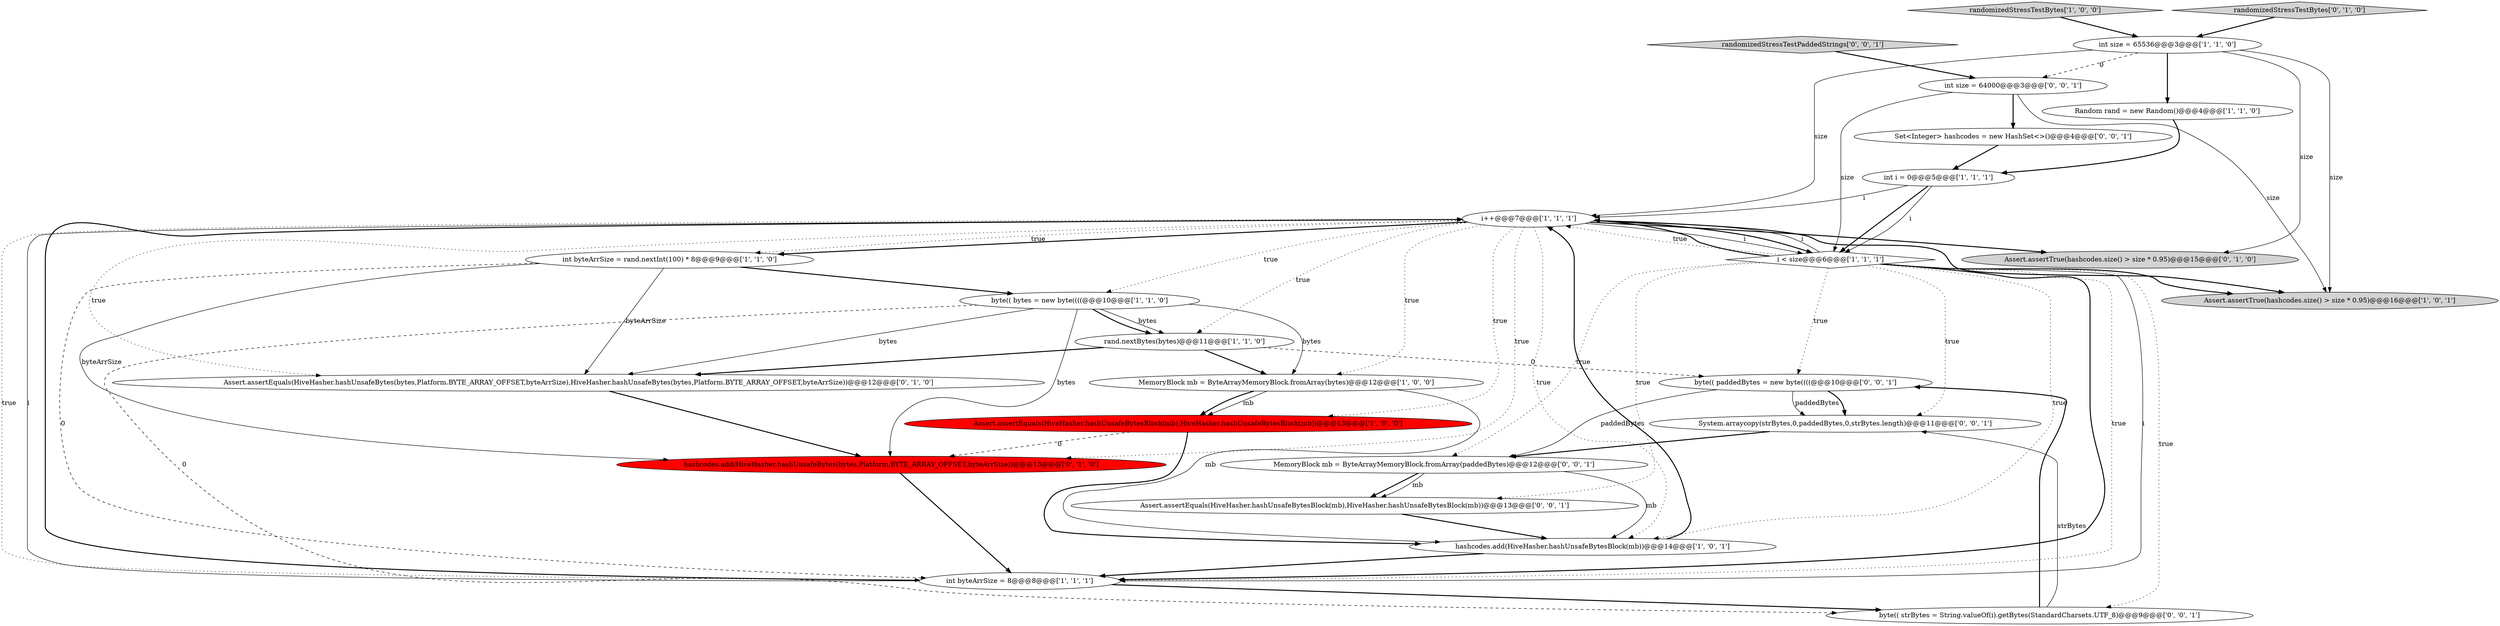 digraph {
3 [style = filled, label = "Random rand = new Random()@@@4@@@['1', '1', '0']", fillcolor = white, shape = ellipse image = "AAA0AAABBB1BBB"];
15 [style = filled, label = "Assert.assertTrue(hashcodes.size() > size * 0.95)@@@15@@@['0', '1', '0']", fillcolor = lightgray, shape = ellipse image = "AAA0AAABBB2BBB"];
5 [style = filled, label = "int size = 65536@@@3@@@['1', '1', '0']", fillcolor = white, shape = ellipse image = "AAA0AAABBB1BBB"];
19 [style = filled, label = "byte(( paddedBytes = new byte((((@@@10@@@['0', '0', '1']", fillcolor = white, shape = ellipse image = "AAA0AAABBB3BBB"];
13 [style = filled, label = "randomizedStressTestBytes['1', '0', '0']", fillcolor = lightgray, shape = diamond image = "AAA0AAABBB1BBB"];
10 [style = filled, label = "rand.nextBytes(bytes)@@@11@@@['1', '1', '0']", fillcolor = white, shape = ellipse image = "AAA0AAABBB1BBB"];
2 [style = filled, label = "Assert.assertEquals(HiveHasher.hashUnsafeBytesBlock(mb),HiveHasher.hashUnsafeBytesBlock(mb))@@@13@@@['1', '0', '0']", fillcolor = red, shape = ellipse image = "AAA1AAABBB1BBB"];
18 [style = filled, label = "int size = 64000@@@3@@@['0', '0', '1']", fillcolor = white, shape = ellipse image = "AAA0AAABBB3BBB"];
17 [style = filled, label = "hashcodes.add(HiveHasher.hashUnsafeBytes(bytes,Platform.BYTE_ARRAY_OFFSET,byteArrSize))@@@13@@@['0', '1', '0']", fillcolor = red, shape = ellipse image = "AAA1AAABBB2BBB"];
22 [style = filled, label = "System.arraycopy(strBytes,0,paddedBytes,0,strBytes.length)@@@11@@@['0', '0', '1']", fillcolor = white, shape = ellipse image = "AAA0AAABBB3BBB"];
11 [style = filled, label = "byte(( bytes = new byte((((@@@10@@@['1', '1', '0']", fillcolor = white, shape = ellipse image = "AAA0AAABBB1BBB"];
14 [style = filled, label = "randomizedStressTestBytes['0', '1', '0']", fillcolor = lightgray, shape = diamond image = "AAA0AAABBB2BBB"];
8 [style = filled, label = "int byteArrSize = rand.nextInt(100) * 8@@@9@@@['1', '1', '0']", fillcolor = white, shape = ellipse image = "AAA0AAABBB1BBB"];
25 [style = filled, label = "byte(( strBytes = String.valueOf(i).getBytes(StandardCharsets.UTF_8)@@@9@@@['0', '0', '1']", fillcolor = white, shape = ellipse image = "AAA0AAABBB3BBB"];
21 [style = filled, label = "randomizedStressTestPaddedStrings['0', '0', '1']", fillcolor = lightgray, shape = diamond image = "AAA0AAABBB3BBB"];
23 [style = filled, label = "MemoryBlock mb = ByteArrayMemoryBlock.fromArray(paddedBytes)@@@12@@@['0', '0', '1']", fillcolor = white, shape = ellipse image = "AAA0AAABBB3BBB"];
4 [style = filled, label = "int byteArrSize = 8@@@8@@@['1', '1', '1']", fillcolor = white, shape = ellipse image = "AAA0AAABBB1BBB"];
12 [style = filled, label = "MemoryBlock mb = ByteArrayMemoryBlock.fromArray(bytes)@@@12@@@['1', '0', '0']", fillcolor = white, shape = ellipse image = "AAA0AAABBB1BBB"];
24 [style = filled, label = "Assert.assertEquals(HiveHasher.hashUnsafeBytesBlock(mb),HiveHasher.hashUnsafeBytesBlock(mb))@@@13@@@['0', '0', '1']", fillcolor = white, shape = ellipse image = "AAA0AAABBB3BBB"];
0 [style = filled, label = "hashcodes.add(HiveHasher.hashUnsafeBytesBlock(mb))@@@14@@@['1', '0', '1']", fillcolor = white, shape = ellipse image = "AAA0AAABBB1BBB"];
1 [style = filled, label = "i++@@@7@@@['1', '1', '1']", fillcolor = white, shape = ellipse image = "AAA0AAABBB1BBB"];
20 [style = filled, label = "Set<Integer> hashcodes = new HashSet<>()@@@4@@@['0', '0', '1']", fillcolor = white, shape = ellipse image = "AAA0AAABBB3BBB"];
7 [style = filled, label = "Assert.assertTrue(hashcodes.size() > size * 0.95)@@@16@@@['1', '0', '1']", fillcolor = lightgray, shape = ellipse image = "AAA0AAABBB1BBB"];
6 [style = filled, label = "i < size@@@6@@@['1', '1', '1']", fillcolor = white, shape = diamond image = "AAA0AAABBB1BBB"];
9 [style = filled, label = "int i = 0@@@5@@@['1', '1', '1']", fillcolor = white, shape = ellipse image = "AAA0AAABBB1BBB"];
16 [style = filled, label = "Assert.assertEquals(HiveHasher.hashUnsafeBytes(bytes,Platform.BYTE_ARRAY_OFFSET,byteArrSize),HiveHasher.hashUnsafeBytes(bytes,Platform.BYTE_ARRAY_OFFSET,byteArrSize))@@@12@@@['0', '1', '0']", fillcolor = white, shape = ellipse image = "AAA0AAABBB2BBB"];
6->1 [style = solid, label="i"];
5->3 [style = bold, label=""];
19->22 [style = solid, label="paddedBytes"];
6->24 [style = dotted, label="true"];
12->2 [style = solid, label="mb"];
19->23 [style = solid, label="paddedBytes"];
6->4 [style = solid, label="i"];
1->8 [style = bold, label=""];
1->10 [style = dotted, label="true"];
1->6 [style = solid, label="i"];
4->25 [style = bold, label=""];
5->15 [style = solid, label="size"];
1->17 [style = dotted, label="true"];
20->9 [style = bold, label=""];
24->0 [style = bold, label=""];
10->19 [style = dashed, label="0"];
1->15 [style = bold, label=""];
18->7 [style = solid, label="size"];
1->11 [style = dotted, label="true"];
6->1 [style = dotted, label="true"];
4->1 [style = solid, label="i"];
6->23 [style = dotted, label="true"];
12->0 [style = solid, label="mb"];
23->0 [style = solid, label="mb"];
1->4 [style = dotted, label="true"];
16->17 [style = bold, label=""];
6->22 [style = dotted, label="true"];
11->17 [style = solid, label="bytes"];
11->10 [style = solid, label="bytes"];
9->1 [style = solid, label="i"];
2->17 [style = dashed, label="0"];
8->17 [style = solid, label="byteArrSize"];
1->7 [style = bold, label=""];
22->23 [style = bold, label=""];
6->19 [style = dotted, label="true"];
21->18 [style = bold, label=""];
5->18 [style = dashed, label="0"];
9->6 [style = bold, label=""];
11->12 [style = solid, label="bytes"];
25->22 [style = solid, label="strBytes"];
3->9 [style = bold, label=""];
6->1 [style = bold, label=""];
6->4 [style = bold, label=""];
18->20 [style = bold, label=""];
12->2 [style = bold, label=""];
23->24 [style = bold, label=""];
2->0 [style = bold, label=""];
1->6 [style = bold, label=""];
10->16 [style = bold, label=""];
9->6 [style = solid, label="i"];
6->4 [style = dotted, label="true"];
0->4 [style = bold, label=""];
11->10 [style = bold, label=""];
10->12 [style = bold, label=""];
0->1 [style = bold, label=""];
23->24 [style = solid, label="mb"];
1->12 [style = dotted, label="true"];
11->16 [style = solid, label="bytes"];
6->25 [style = dotted, label="true"];
25->19 [style = bold, label=""];
1->8 [style = dotted, label="true"];
11->25 [style = dashed, label="0"];
13->5 [style = bold, label=""];
5->1 [style = solid, label="size"];
5->7 [style = solid, label="size"];
4->1 [style = bold, label=""];
1->16 [style = dotted, label="true"];
1->0 [style = dotted, label="true"];
6->0 [style = dotted, label="true"];
8->4 [style = dashed, label="0"];
6->7 [style = bold, label=""];
8->16 [style = solid, label="byteArrSize"];
1->2 [style = dotted, label="true"];
8->11 [style = bold, label=""];
19->22 [style = bold, label=""];
17->4 [style = bold, label=""];
18->6 [style = solid, label="size"];
14->5 [style = bold, label=""];
}
